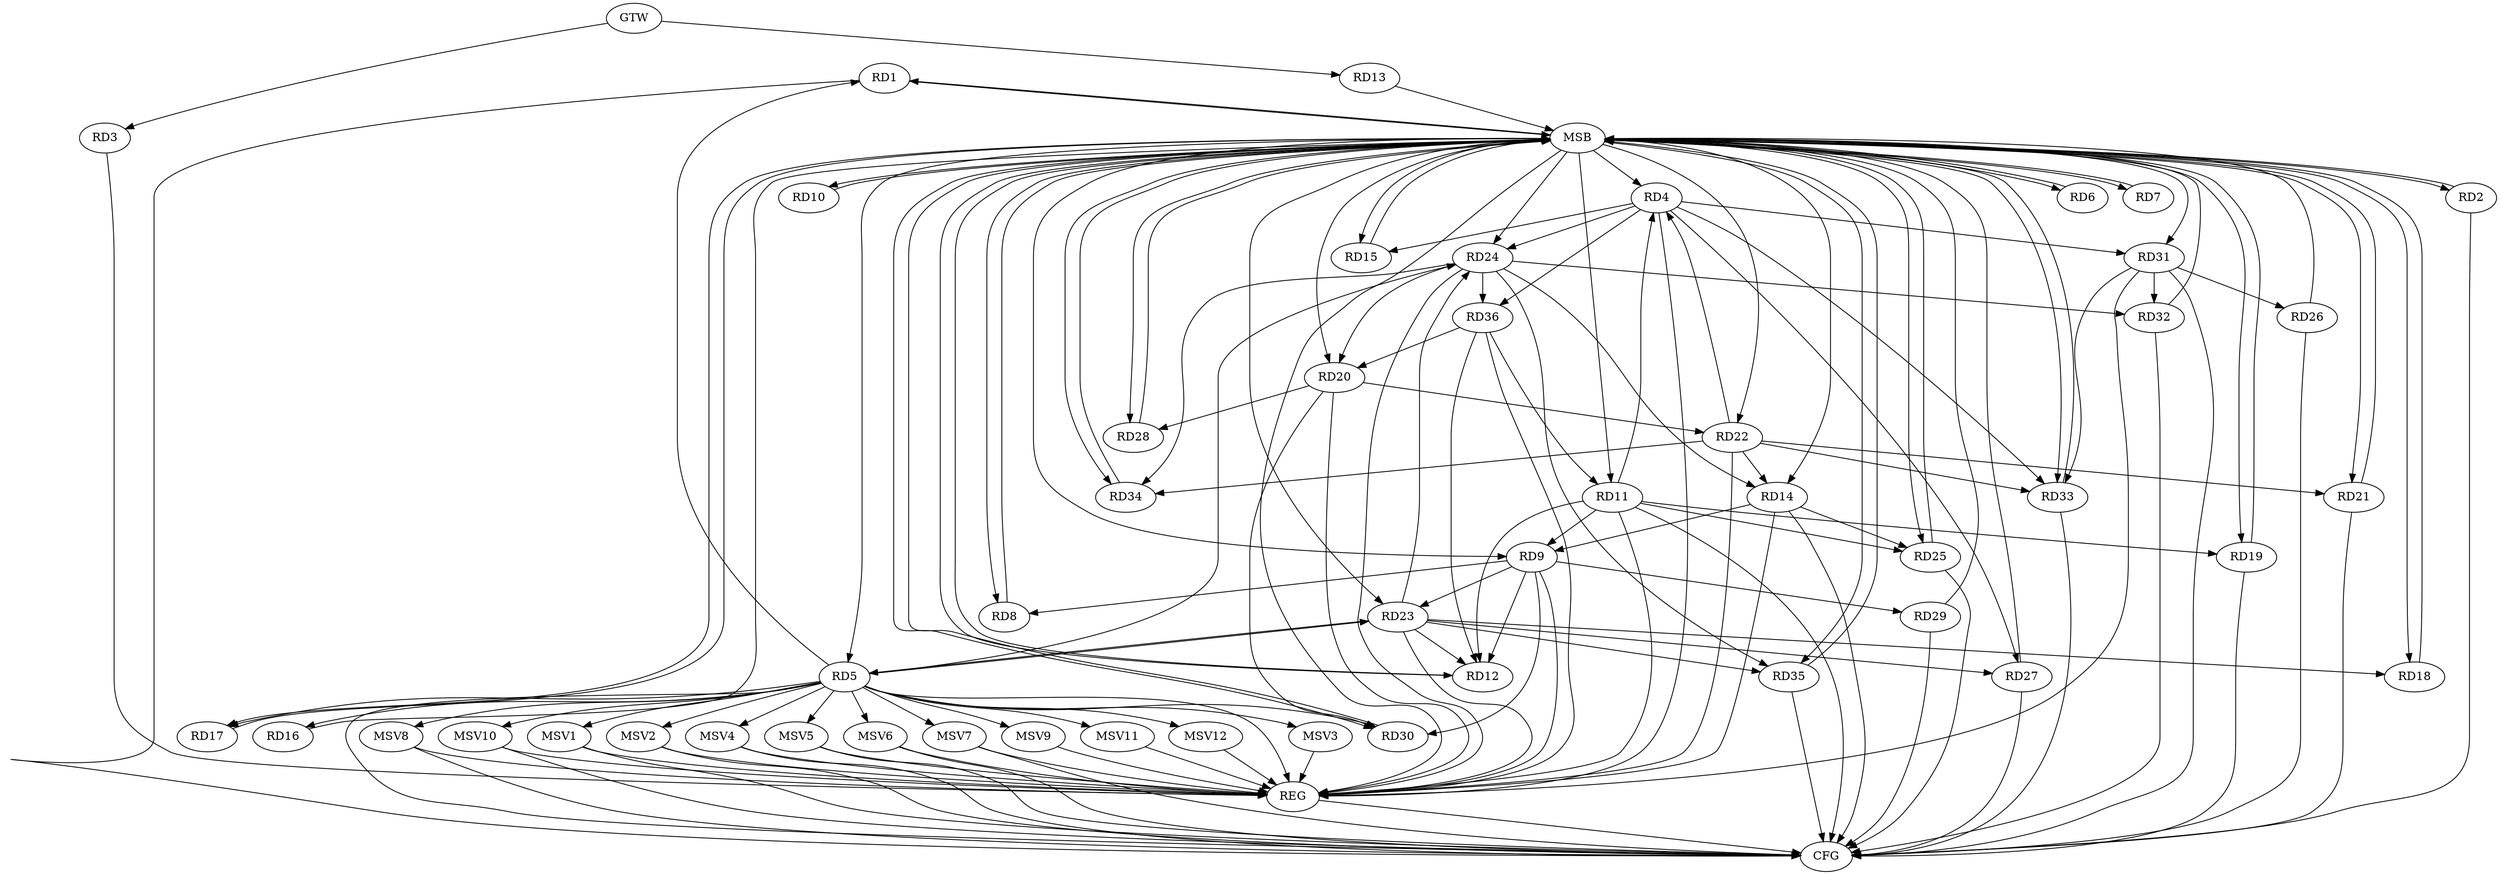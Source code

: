 strict digraph G {
  RD1 [ label="RD1" ];
  RD2 [ label="RD2" ];
  RD3 [ label="RD3" ];
  RD4 [ label="RD4" ];
  RD5 [ label="RD5" ];
  RD6 [ label="RD6" ];
  RD7 [ label="RD7" ];
  RD8 [ label="RD8" ];
  RD9 [ label="RD9" ];
  RD10 [ label="RD10" ];
  RD11 [ label="RD11" ];
  RD12 [ label="RD12" ];
  RD13 [ label="RD13" ];
  RD14 [ label="RD14" ];
  RD15 [ label="RD15" ];
  RD16 [ label="RD16" ];
  RD17 [ label="RD17" ];
  RD18 [ label="RD18" ];
  RD19 [ label="RD19" ];
  RD20 [ label="RD20" ];
  RD21 [ label="RD21" ];
  RD22 [ label="RD22" ];
  RD23 [ label="RD23" ];
  RD24 [ label="RD24" ];
  RD25 [ label="RD25" ];
  RD26 [ label="RD26" ];
  RD27 [ label="RD27" ];
  RD28 [ label="RD28" ];
  RD29 [ label="RD29" ];
  RD30 [ label="RD30" ];
  RD31 [ label="RD31" ];
  RD32 [ label="RD32" ];
  RD33 [ label="RD33" ];
  RD34 [ label="RD34" ];
  RD35 [ label="RD35" ];
  RD36 [ label="RD36" ];
  GTW [ label="GTW" ];
  REG [ label="REG" ];
  MSB [ label="MSB" ];
  CFG [ label="CFG" ];
  MSV1 [ label="MSV1" ];
  MSV2 [ label="MSV2" ];
  MSV3 [ label="MSV3" ];
  MSV4 [ label="MSV4" ];
  MSV5 [ label="MSV5" ];
  MSV6 [ label="MSV6" ];
  MSV7 [ label="MSV7" ];
  MSV8 [ label="MSV8" ];
  MSV9 [ label="MSV9" ];
  MSV10 [ label="MSV10" ];
  MSV11 [ label="MSV11" ];
  MSV12 [ label="MSV12" ];
  RD5 -> RD1;
  RD11 -> RD4;
  RD4 -> RD15;
  RD22 -> RD4;
  RD4 -> RD24;
  RD4 -> RD27;
  RD4 -> RD31;
  RD4 -> RD33;
  RD4 -> RD36;
  RD5 -> RD16;
  RD5 -> RD17;
  RD5 -> RD23;
  RD23 -> RD5;
  RD5 -> RD24;
  RD5 -> RD30;
  RD9 -> RD8;
  RD11 -> RD9;
  RD9 -> RD12;
  RD14 -> RD9;
  RD9 -> RD23;
  RD9 -> RD29;
  RD9 -> RD30;
  RD11 -> RD12;
  RD11 -> RD19;
  RD11 -> RD25;
  RD36 -> RD11;
  RD23 -> RD12;
  RD36 -> RD12;
  RD22 -> RD14;
  RD24 -> RD14;
  RD14 -> RD25;
  RD23 -> RD18;
  RD20 -> RD22;
  RD24 -> RD20;
  RD20 -> RD28;
  RD20 -> RD30;
  RD36 -> RD20;
  RD22 -> RD21;
  RD22 -> RD33;
  RD22 -> RD34;
  RD23 -> RD24;
  RD23 -> RD27;
  RD23 -> RD35;
  RD24 -> RD32;
  RD24 -> RD34;
  RD24 -> RD35;
  RD24 -> RD36;
  RD31 -> RD26;
  RD31 -> RD32;
  RD31 -> RD33;
  GTW -> RD3;
  GTW -> RD13;
  RD3 -> REG;
  RD4 -> REG;
  RD5 -> REG;
  RD9 -> REG;
  RD11 -> REG;
  RD14 -> REG;
  RD20 -> REG;
  RD22 -> REG;
  RD23 -> REG;
  RD24 -> REG;
  RD31 -> REG;
  RD36 -> REG;
  RD1 -> MSB;
  MSB -> RD8;
  MSB -> RD23;
  MSB -> RD34;
  MSB -> REG;
  RD2 -> MSB;
  MSB -> RD4;
  MSB -> RD33;
  RD6 -> MSB;
  MSB -> RD2;
  MSB -> RD17;
  MSB -> RD19;
  MSB -> RD25;
  RD7 -> MSB;
  RD8 -> MSB;
  MSB -> RD18;
  RD10 -> MSB;
  MSB -> RD9;
  RD12 -> MSB;
  MSB -> RD10;
  MSB -> RD28;
  MSB -> RD31;
  RD13 -> MSB;
  MSB -> RD5;
  MSB -> RD7;
  RD15 -> MSB;
  MSB -> RD11;
  MSB -> RD35;
  RD16 -> MSB;
  MSB -> RD21;
  RD17 -> MSB;
  RD18 -> MSB;
  RD19 -> MSB;
  RD21 -> MSB;
  MSB -> RD15;
  RD25 -> MSB;
  RD26 -> MSB;
  MSB -> RD22;
  RD27 -> MSB;
  RD28 -> MSB;
  MSB -> RD20;
  RD29 -> MSB;
  MSB -> RD12;
  MSB -> RD24;
  RD30 -> MSB;
  RD32 -> MSB;
  MSB -> RD1;
  MSB -> RD14;
  RD33 -> MSB;
  RD34 -> MSB;
  MSB -> RD6;
  RD35 -> MSB;
  MSB -> RD30;
  RD2 -> CFG;
  RD31 -> CFG;
  RD11 -> CFG;
  RD19 -> CFG;
  RD1 -> CFG;
  RD14 -> CFG;
  RD27 -> CFG;
  RD5 -> CFG;
  RD33 -> CFG;
  RD21 -> CFG;
  RD29 -> CFG;
  RD25 -> CFG;
  RD35 -> CFG;
  RD32 -> CFG;
  RD26 -> CFG;
  REG -> CFG;
  RD5 -> MSV1;
  RD5 -> MSV2;
  MSV1 -> REG;
  MSV1 -> CFG;
  MSV2 -> REG;
  MSV2 -> CFG;
  RD5 -> MSV3;
  RD5 -> MSV4;
  RD5 -> MSV5;
  MSV3 -> REG;
  MSV4 -> REG;
  MSV4 -> CFG;
  MSV5 -> REG;
  MSV5 -> CFG;
  RD5 -> MSV6;
  MSV6 -> REG;
  MSV6 -> CFG;
  RD5 -> MSV7;
  RD5 -> MSV8;
  MSV7 -> REG;
  MSV7 -> CFG;
  MSV8 -> REG;
  MSV8 -> CFG;
  RD5 -> MSV9;
  MSV9 -> REG;
  RD5 -> MSV10;
  MSV10 -> REG;
  MSV10 -> CFG;
  RD5 -> MSV11;
  MSV11 -> REG;
  RD5 -> MSV12;
  MSV12 -> REG;
}

